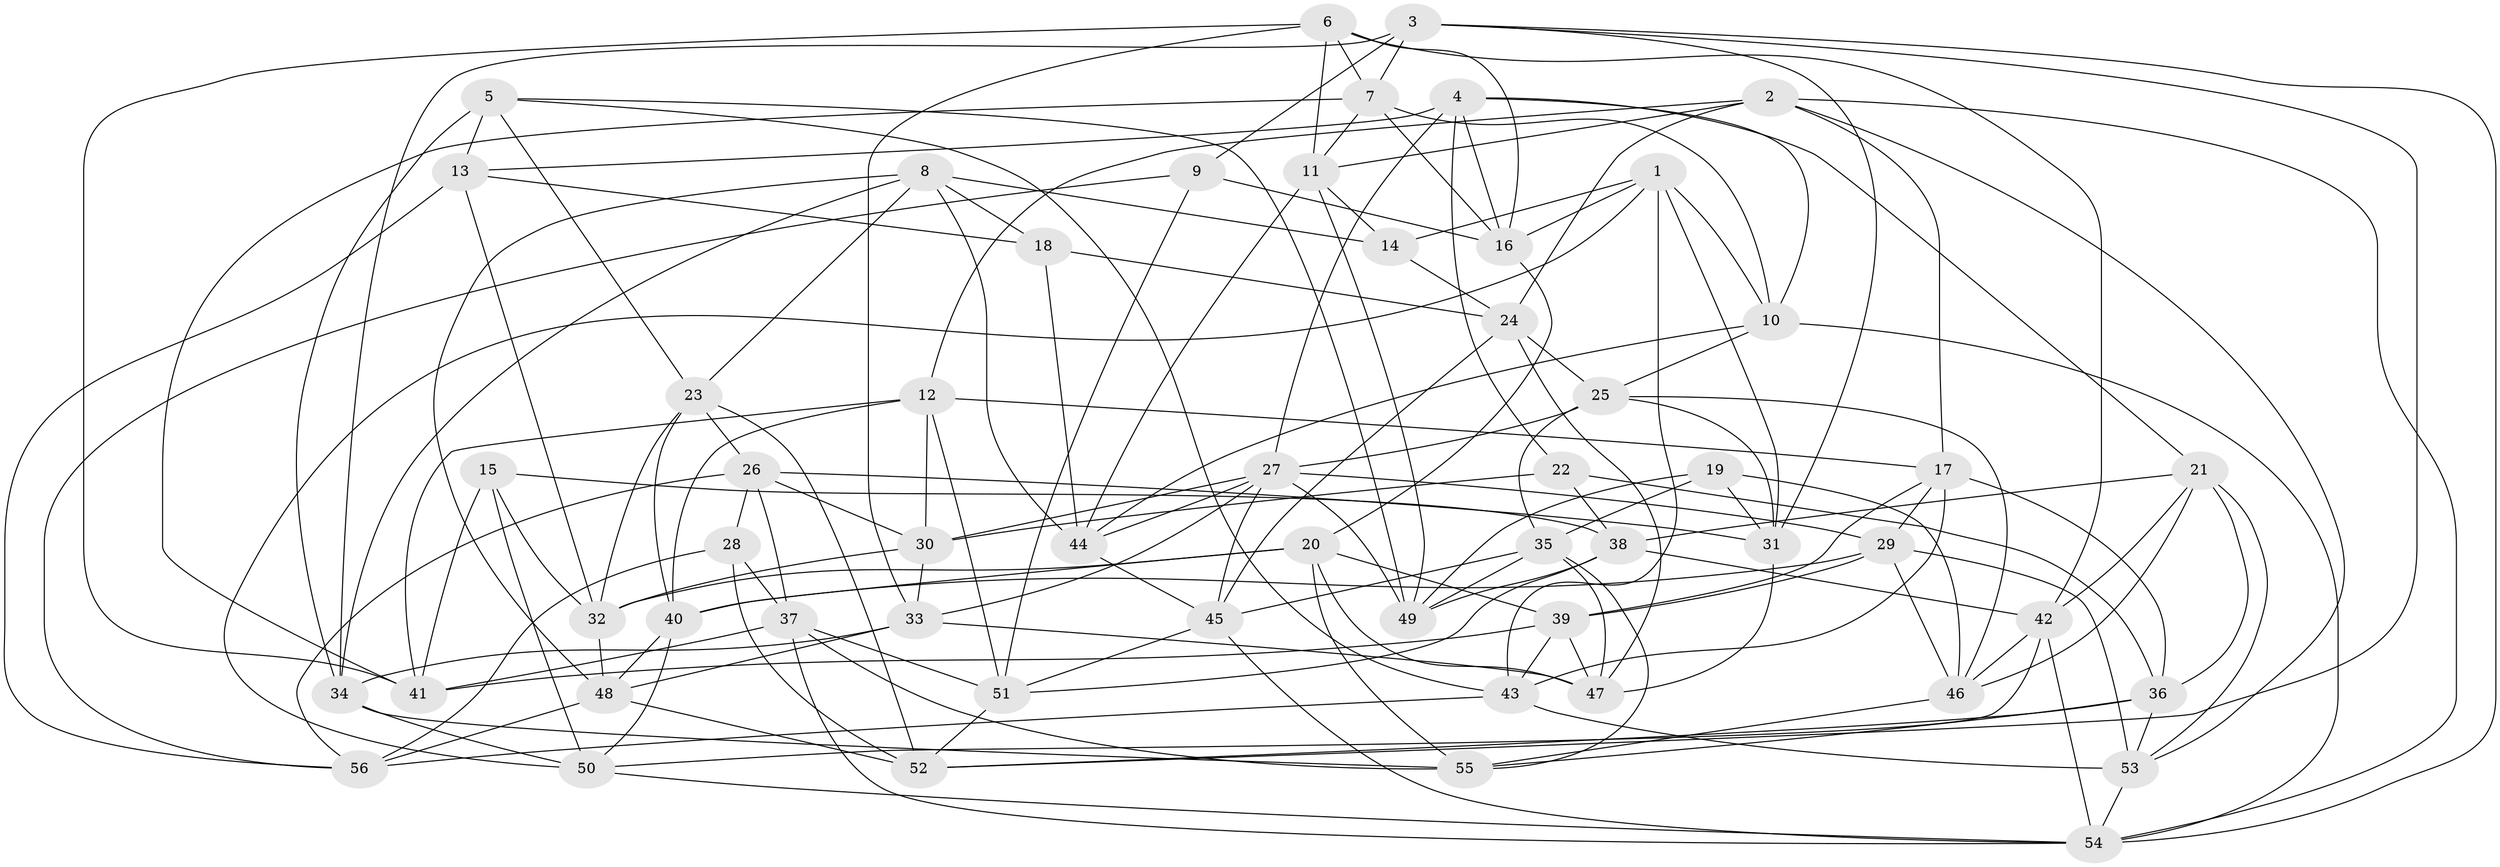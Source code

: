 // original degree distribution, {4: 1.0}
// Generated by graph-tools (version 1.1) at 2025/50/03/09/25 03:50:50]
// undirected, 56 vertices, 162 edges
graph export_dot {
graph [start="1"]
  node [color=gray90,style=filled];
  1;
  2;
  3;
  4;
  5;
  6;
  7;
  8;
  9;
  10;
  11;
  12;
  13;
  14;
  15;
  16;
  17;
  18;
  19;
  20;
  21;
  22;
  23;
  24;
  25;
  26;
  27;
  28;
  29;
  30;
  31;
  32;
  33;
  34;
  35;
  36;
  37;
  38;
  39;
  40;
  41;
  42;
  43;
  44;
  45;
  46;
  47;
  48;
  49;
  50;
  51;
  52;
  53;
  54;
  55;
  56;
  1 -- 10 [weight=1.0];
  1 -- 14 [weight=1.0];
  1 -- 16 [weight=1.0];
  1 -- 31 [weight=1.0];
  1 -- 43 [weight=1.0];
  1 -- 50 [weight=1.0];
  2 -- 11 [weight=1.0];
  2 -- 12 [weight=1.0];
  2 -- 17 [weight=1.0];
  2 -- 24 [weight=1.0];
  2 -- 53 [weight=1.0];
  2 -- 54 [weight=1.0];
  3 -- 7 [weight=1.0];
  3 -- 9 [weight=1.0];
  3 -- 31 [weight=1.0];
  3 -- 34 [weight=1.0];
  3 -- 52 [weight=1.0];
  3 -- 54 [weight=1.0];
  4 -- 10 [weight=1.0];
  4 -- 13 [weight=1.0];
  4 -- 16 [weight=1.0];
  4 -- 21 [weight=1.0];
  4 -- 22 [weight=1.0];
  4 -- 27 [weight=1.0];
  5 -- 13 [weight=2.0];
  5 -- 23 [weight=1.0];
  5 -- 34 [weight=1.0];
  5 -- 43 [weight=1.0];
  5 -- 49 [weight=1.0];
  6 -- 7 [weight=1.0];
  6 -- 11 [weight=1.0];
  6 -- 16 [weight=1.0];
  6 -- 33 [weight=1.0];
  6 -- 41 [weight=1.0];
  6 -- 42 [weight=1.0];
  7 -- 10 [weight=1.0];
  7 -- 11 [weight=1.0];
  7 -- 16 [weight=1.0];
  7 -- 41 [weight=1.0];
  8 -- 14 [weight=1.0];
  8 -- 18 [weight=1.0];
  8 -- 23 [weight=1.0];
  8 -- 34 [weight=1.0];
  8 -- 44 [weight=1.0];
  8 -- 48 [weight=1.0];
  9 -- 16 [weight=1.0];
  9 -- 51 [weight=1.0];
  9 -- 56 [weight=1.0];
  10 -- 25 [weight=1.0];
  10 -- 44 [weight=1.0];
  10 -- 54 [weight=1.0];
  11 -- 14 [weight=1.0];
  11 -- 44 [weight=1.0];
  11 -- 49 [weight=1.0];
  12 -- 17 [weight=1.0];
  12 -- 30 [weight=1.0];
  12 -- 40 [weight=1.0];
  12 -- 41 [weight=1.0];
  12 -- 51 [weight=1.0];
  13 -- 18 [weight=1.0];
  13 -- 32 [weight=1.0];
  13 -- 56 [weight=1.0];
  14 -- 24 [weight=1.0];
  15 -- 32 [weight=1.0];
  15 -- 38 [weight=1.0];
  15 -- 41 [weight=1.0];
  15 -- 50 [weight=1.0];
  16 -- 20 [weight=1.0];
  17 -- 29 [weight=1.0];
  17 -- 36 [weight=1.0];
  17 -- 39 [weight=1.0];
  17 -- 43 [weight=1.0];
  18 -- 24 [weight=1.0];
  18 -- 44 [weight=1.0];
  19 -- 31 [weight=1.0];
  19 -- 35 [weight=1.0];
  19 -- 46 [weight=1.0];
  19 -- 49 [weight=1.0];
  20 -- 32 [weight=1.0];
  20 -- 39 [weight=1.0];
  20 -- 40 [weight=1.0];
  20 -- 47 [weight=1.0];
  20 -- 55 [weight=1.0];
  21 -- 36 [weight=1.0];
  21 -- 38 [weight=1.0];
  21 -- 42 [weight=1.0];
  21 -- 46 [weight=1.0];
  21 -- 53 [weight=1.0];
  22 -- 30 [weight=1.0];
  22 -- 36 [weight=1.0];
  22 -- 38 [weight=1.0];
  23 -- 26 [weight=1.0];
  23 -- 32 [weight=1.0];
  23 -- 40 [weight=1.0];
  23 -- 52 [weight=1.0];
  24 -- 25 [weight=1.0];
  24 -- 45 [weight=1.0];
  24 -- 47 [weight=1.0];
  25 -- 27 [weight=1.0];
  25 -- 31 [weight=1.0];
  25 -- 35 [weight=1.0];
  25 -- 46 [weight=1.0];
  26 -- 28 [weight=1.0];
  26 -- 30 [weight=1.0];
  26 -- 31 [weight=1.0];
  26 -- 37 [weight=1.0];
  26 -- 56 [weight=1.0];
  27 -- 29 [weight=1.0];
  27 -- 30 [weight=1.0];
  27 -- 33 [weight=1.0];
  27 -- 44 [weight=1.0];
  27 -- 45 [weight=1.0];
  27 -- 49 [weight=1.0];
  28 -- 37 [weight=1.0];
  28 -- 52 [weight=1.0];
  28 -- 56 [weight=1.0];
  29 -- 39 [weight=1.0];
  29 -- 40 [weight=1.0];
  29 -- 46 [weight=1.0];
  29 -- 53 [weight=1.0];
  30 -- 32 [weight=1.0];
  30 -- 33 [weight=1.0];
  31 -- 47 [weight=1.0];
  32 -- 48 [weight=1.0];
  33 -- 34 [weight=1.0];
  33 -- 47 [weight=1.0];
  33 -- 48 [weight=1.0];
  34 -- 50 [weight=1.0];
  34 -- 55 [weight=1.0];
  35 -- 45 [weight=1.0];
  35 -- 47 [weight=1.0];
  35 -- 49 [weight=1.0];
  35 -- 55 [weight=1.0];
  36 -- 52 [weight=1.0];
  36 -- 53 [weight=1.0];
  36 -- 55 [weight=1.0];
  37 -- 41 [weight=1.0];
  37 -- 51 [weight=1.0];
  37 -- 54 [weight=1.0];
  37 -- 55 [weight=1.0];
  38 -- 42 [weight=1.0];
  38 -- 49 [weight=1.0];
  38 -- 51 [weight=1.0];
  39 -- 41 [weight=1.0];
  39 -- 43 [weight=1.0];
  39 -- 47 [weight=1.0];
  40 -- 48 [weight=1.0];
  40 -- 50 [weight=1.0];
  42 -- 46 [weight=1.0];
  42 -- 50 [weight=1.0];
  42 -- 54 [weight=1.0];
  43 -- 53 [weight=1.0];
  43 -- 56 [weight=1.0];
  44 -- 45 [weight=1.0];
  45 -- 51 [weight=1.0];
  45 -- 54 [weight=1.0];
  46 -- 55 [weight=1.0];
  48 -- 52 [weight=1.0];
  48 -- 56 [weight=1.0];
  50 -- 54 [weight=1.0];
  51 -- 52 [weight=1.0];
  53 -- 54 [weight=1.0];
}
